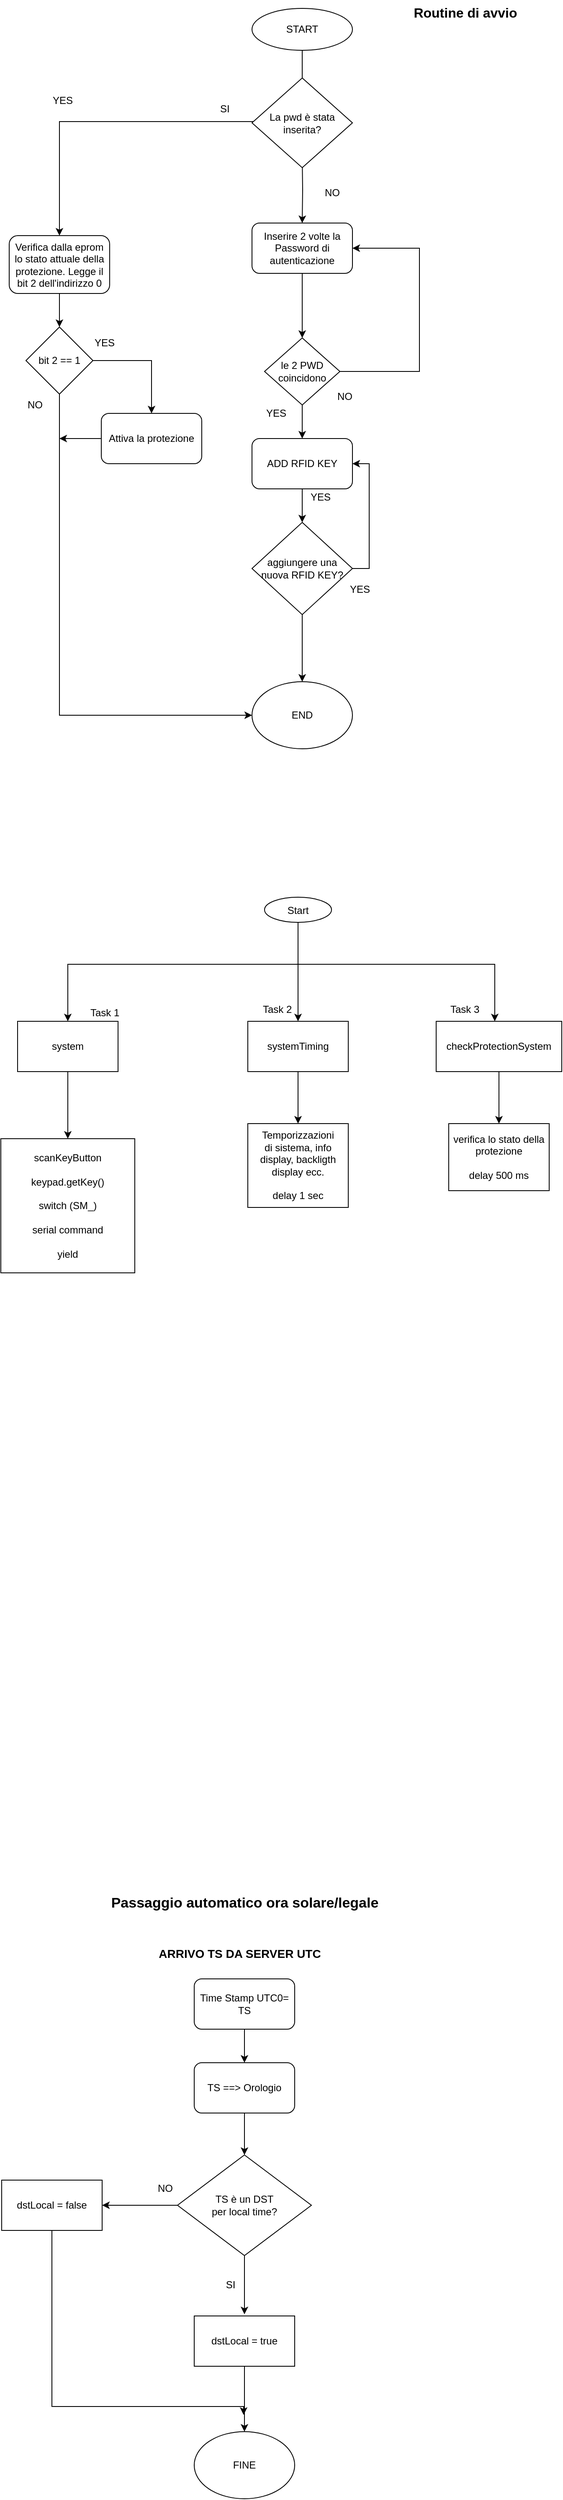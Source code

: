 <mxfile version="12.6.2" type="github">
  <diagram id="GzJ5kb_HZyxEJcBnKKYt" name="Page-1">
    <mxGraphModel dx="1408" dy="749" grid="1" gridSize="10" guides="1" tooltips="1" connect="1" arrows="1" fold="1" page="1" pageScale="1" pageWidth="827" pageHeight="1169" math="0" shadow="0">
      <root>
        <mxCell id="0"/>
        <mxCell id="1" parent="0"/>
        <mxCell id="JQCsbGnRsWV4-WamZks8-3" style="edgeStyle=orthogonalEdgeStyle;rounded=0;orthogonalLoop=1;jettySize=auto;html=1;entryX=0.5;entryY=0;entryDx=0;entryDy=0;" parent="1" source="JQCsbGnRsWV4-WamZks8-1" edge="1">
          <mxGeometry relative="1" as="geometry">
            <mxPoint x="450" y="236" as="targetPoint"/>
          </mxGeometry>
        </mxCell>
        <mxCell id="JQCsbGnRsWV4-WamZks8-1" value="START" style="ellipse;whiteSpace=wrap;html=1;" parent="1" vertex="1">
          <mxGeometry x="390" y="140" width="120" height="50" as="geometry"/>
        </mxCell>
        <mxCell id="93fKd7a6iv3vn6x5iEPO-3" style="edgeStyle=orthogonalEdgeStyle;rounded=0;orthogonalLoop=1;jettySize=auto;html=1;exitX=0.5;exitY=1;exitDx=0;exitDy=0;entryX=0.5;entryY=0;entryDx=0;entryDy=0;" parent="1" target="93fKd7a6iv3vn6x5iEPO-4" edge="1">
          <mxGeometry relative="1" as="geometry">
            <mxPoint x="450" y="316" as="sourcePoint"/>
            <mxPoint x="450" y="348" as="targetPoint"/>
          </mxGeometry>
        </mxCell>
        <mxCell id="93fKd7a6iv3vn6x5iEPO-24" style="edgeStyle=orthogonalEdgeStyle;rounded=0;orthogonalLoop=1;jettySize=auto;html=1;entryX=0.5;entryY=0;entryDx=0;entryDy=0;" parent="1" source="93fKd7a6iv3vn6x5iEPO-15" target="93fKd7a6iv3vn6x5iEPO-23" edge="1">
          <mxGeometry relative="1" as="geometry">
            <Array as="points">
              <mxPoint x="160" y="275"/>
            </Array>
          </mxGeometry>
        </mxCell>
        <mxCell id="93fKd7a6iv3vn6x5iEPO-15" value="La pwd è stata inserita?" style="rhombus;whiteSpace=wrap;html=1;" parent="1" vertex="1">
          <mxGeometry x="390" y="223" width="120" height="107" as="geometry"/>
        </mxCell>
        <mxCell id="JQCsbGnRsWV4-WamZks8-9" value="SI" style="text;html=1;resizable=0;points=[];autosize=1;align=left;verticalAlign=top;spacingTop=-4;" parent="1" vertex="1">
          <mxGeometry x="350" y="250" width="30" height="20" as="geometry"/>
        </mxCell>
        <mxCell id="JQCsbGnRsWV4-WamZks8-13" value="NO" style="text;html=1;resizable=0;points=[];autosize=1;align=left;verticalAlign=top;spacingTop=-4;" parent="1" vertex="1">
          <mxGeometry x="475" y="350" width="30" height="20" as="geometry"/>
        </mxCell>
        <mxCell id="ACOr25gVCpzw2QxYrwrL-36" style="edgeStyle=orthogonalEdgeStyle;rounded=0;orthogonalLoop=1;jettySize=auto;html=1;entryX=0.5;entryY=0;entryDx=0;entryDy=0;" parent="1" source="ACOr25gVCpzw2QxYrwrL-3" target="ACOr25gVCpzw2QxYrwrL-35" edge="1">
          <mxGeometry relative="1" as="geometry"/>
        </mxCell>
        <mxCell id="ACOr25gVCpzw2QxYrwrL-3" value="ADD RFID KEY" style="rounded=1;whiteSpace=wrap;html=1;" parent="1" vertex="1">
          <mxGeometry x="390" y="653" width="120" height="60" as="geometry"/>
        </mxCell>
        <mxCell id="ACOr25gVCpzw2QxYrwrL-33" value="YES" style="text;html=1;resizable=0;points=[];autosize=1;align=left;verticalAlign=top;spacingTop=-4;" parent="1" vertex="1">
          <mxGeometry x="405" y="613" width="40" height="20" as="geometry"/>
        </mxCell>
        <mxCell id="ACOr25gVCpzw2QxYrwrL-37" style="edgeStyle=orthogonalEdgeStyle;rounded=0;orthogonalLoop=1;jettySize=auto;html=1;entryX=0.5;entryY=0;entryDx=0;entryDy=0;" parent="1" source="ACOr25gVCpzw2QxYrwrL-35" target="ufUKAyT2OznpqBrO6CIl-1" edge="1">
          <mxGeometry relative="1" as="geometry">
            <mxPoint x="450" y="1014" as="targetPoint"/>
          </mxGeometry>
        </mxCell>
        <mxCell id="93fKd7a6iv3vn6x5iEPO-14" style="edgeStyle=orthogonalEdgeStyle;rounded=0;orthogonalLoop=1;jettySize=auto;html=1;entryX=1;entryY=0.5;entryDx=0;entryDy=0;" parent="1" source="ACOr25gVCpzw2QxYrwrL-35" target="ACOr25gVCpzw2QxYrwrL-3" edge="1">
          <mxGeometry relative="1" as="geometry">
            <Array as="points">
              <mxPoint x="530" y="808"/>
              <mxPoint x="530" y="683"/>
            </Array>
          </mxGeometry>
        </mxCell>
        <mxCell id="ACOr25gVCpzw2QxYrwrL-35" value="aggiungere una nuova RFID KEY?" style="rhombus;whiteSpace=wrap;html=1;" parent="1" vertex="1">
          <mxGeometry x="390" y="753" width="120" height="110" as="geometry"/>
        </mxCell>
        <mxCell id="ACOr25gVCpzw2QxYrwrL-40" value="YES" style="text;html=1;resizable=0;points=[];autosize=1;align=left;verticalAlign=top;spacingTop=-4;" parent="1" vertex="1">
          <mxGeometry x="505" y="823" width="40" height="20" as="geometry"/>
        </mxCell>
        <mxCell id="ACOr25gVCpzw2QxYrwrL-41" value="NO" style="text;html=1;resizable=0;points=[];autosize=1;align=left;verticalAlign=top;spacingTop=-4;" parent="1" vertex="1">
          <mxGeometry x="449" y="951" width="30" height="20" as="geometry"/>
        </mxCell>
        <mxCell id="ACOr25gVCpzw2QxYrwrL-46" value="NO" style="text;html=1;resizable=0;points=[];autosize=1;align=left;verticalAlign=top;spacingTop=-4;" parent="1" vertex="1">
          <mxGeometry x="490" y="593" width="30" height="20" as="geometry"/>
        </mxCell>
        <mxCell id="ACOr25gVCpzw2QxYrwrL-48" value="YES" style="text;html=1;resizable=0;points=[];autosize=1;align=left;verticalAlign=top;spacingTop=-4;" parent="1" vertex="1">
          <mxGeometry x="458" y="713" width="40" height="20" as="geometry"/>
        </mxCell>
        <mxCell id="ufUKAyT2OznpqBrO6CIl-1" value="END" style="ellipse;whiteSpace=wrap;html=1;" parent="1" vertex="1">
          <mxGeometry x="390" y="943" width="120" height="80" as="geometry"/>
        </mxCell>
        <mxCell id="93fKd7a6iv3vn6x5iEPO-11" value="" style="edgeStyle=orthogonalEdgeStyle;rounded=0;orthogonalLoop=1;jettySize=auto;html=1;" parent="1" source="93fKd7a6iv3vn6x5iEPO-4" target="93fKd7a6iv3vn6x5iEPO-10" edge="1">
          <mxGeometry relative="1" as="geometry"/>
        </mxCell>
        <mxCell id="93fKd7a6iv3vn6x5iEPO-4" value="Inserire 2 volte la Password di autenticazione" style="rounded=1;whiteSpace=wrap;html=1;" parent="1" vertex="1">
          <mxGeometry x="390" y="396" width="120" height="60" as="geometry"/>
        </mxCell>
        <mxCell id="93fKd7a6iv3vn6x5iEPO-13" style="edgeStyle=orthogonalEdgeStyle;rounded=0;orthogonalLoop=1;jettySize=auto;html=1;entryX=0.5;entryY=0;entryDx=0;entryDy=0;" parent="1" source="93fKd7a6iv3vn6x5iEPO-10" target="ACOr25gVCpzw2QxYrwrL-3" edge="1">
          <mxGeometry relative="1" as="geometry"/>
        </mxCell>
        <mxCell id="YXUY36b51AzE6H_P1PPm-1" style="edgeStyle=orthogonalEdgeStyle;rounded=0;orthogonalLoop=1;jettySize=auto;html=1;exitX=1;exitY=0.5;exitDx=0;exitDy=0;entryX=1;entryY=0.5;entryDx=0;entryDy=0;" parent="1" source="93fKd7a6iv3vn6x5iEPO-10" target="93fKd7a6iv3vn6x5iEPO-4" edge="1">
          <mxGeometry relative="1" as="geometry">
            <Array as="points">
              <mxPoint x="590" y="573"/>
              <mxPoint x="590" y="426"/>
            </Array>
          </mxGeometry>
        </mxCell>
        <mxCell id="93fKd7a6iv3vn6x5iEPO-10" value="le 2 PWD coincidono" style="rhombus;whiteSpace=wrap;html=1;" parent="1" vertex="1">
          <mxGeometry x="405" y="533" width="90" height="80" as="geometry"/>
        </mxCell>
        <mxCell id="93fKd7a6iv3vn6x5iEPO-19" value="YES" style="text;html=1;resizable=0;points=[];autosize=1;align=left;verticalAlign=top;spacingTop=-4;" parent="1" vertex="1">
          <mxGeometry x="150" y="240" width="40" height="20" as="geometry"/>
        </mxCell>
        <mxCell id="Wri909QA5275nmI2Alw--4" style="edgeStyle=orthogonalEdgeStyle;rounded=0;orthogonalLoop=1;jettySize=auto;html=1;exitX=0.5;exitY=1;exitDx=0;exitDy=0;" parent="1" source="93fKd7a6iv3vn6x5iEPO-22" target="Wri909QA5275nmI2Alw--3" edge="1">
          <mxGeometry relative="1" as="geometry"/>
        </mxCell>
        <mxCell id="Wri909QA5275nmI2Alw--5" style="edgeStyle=orthogonalEdgeStyle;rounded=0;orthogonalLoop=1;jettySize=auto;html=1;entryX=0.5;entryY=0;entryDx=0;entryDy=0;" parent="1" source="93fKd7a6iv3vn6x5iEPO-22" target="Wri909QA5275nmI2Alw--1" edge="1">
          <mxGeometry relative="1" as="geometry">
            <mxPoint x="170" y="1280" as="targetPoint"/>
            <Array as="points">
              <mxPoint x="445" y="1280"/>
              <mxPoint x="170" y="1280"/>
            </Array>
          </mxGeometry>
        </mxCell>
        <mxCell id="Wri909QA5275nmI2Alw--10" style="edgeStyle=orthogonalEdgeStyle;rounded=0;orthogonalLoop=1;jettySize=auto;html=1;" parent="1" source="93fKd7a6iv3vn6x5iEPO-22" target="Wri909QA5275nmI2Alw--2" edge="1">
          <mxGeometry relative="1" as="geometry">
            <Array as="points">
              <mxPoint x="445" y="1280"/>
              <mxPoint x="680" y="1280"/>
            </Array>
          </mxGeometry>
        </mxCell>
        <mxCell id="93fKd7a6iv3vn6x5iEPO-22" value="Start" style="ellipse" parent="1" vertex="1">
          <mxGeometry x="405" y="1200" width="80" height="30" as="geometry"/>
        </mxCell>
        <mxCell id="93fKd7a6iv3vn6x5iEPO-29" value="" style="edgeStyle=orthogonalEdgeStyle;rounded=0;orthogonalLoop=1;jettySize=auto;html=1;" parent="1" source="93fKd7a6iv3vn6x5iEPO-23" target="93fKd7a6iv3vn6x5iEPO-26" edge="1">
          <mxGeometry relative="1" as="geometry"/>
        </mxCell>
        <mxCell id="93fKd7a6iv3vn6x5iEPO-23" value="Verifica dalla eprom lo stato attuale della protezione. Legge il bit 2 dell&#39;indirizzo 0" style="rounded=1;whiteSpace=wrap;html=1;" parent="1" vertex="1">
          <mxGeometry x="100" y="411" width="120" height="69" as="geometry"/>
        </mxCell>
        <mxCell id="93fKd7a6iv3vn6x5iEPO-31" style="edgeStyle=orthogonalEdgeStyle;rounded=0;orthogonalLoop=1;jettySize=auto;html=1;exitX=1;exitY=0.5;exitDx=0;exitDy=0;entryX=0.5;entryY=0;entryDx=0;entryDy=0;" parent="1" source="93fKd7a6iv3vn6x5iEPO-26" target="93fKd7a6iv3vn6x5iEPO-27" edge="1">
          <mxGeometry relative="1" as="geometry"/>
        </mxCell>
        <mxCell id="93fKd7a6iv3vn6x5iEPO-33" value="" style="edgeStyle=orthogonalEdgeStyle;rounded=0;orthogonalLoop=1;jettySize=auto;html=1;entryX=0;entryY=0.5;entryDx=0;entryDy=0;" parent="1" source="93fKd7a6iv3vn6x5iEPO-26" target="ufUKAyT2OznpqBrO6CIl-1" edge="1">
          <mxGeometry relative="1" as="geometry">
            <mxPoint x="160" y="680" as="targetPoint"/>
            <Array as="points">
              <mxPoint x="160" y="983"/>
            </Array>
          </mxGeometry>
        </mxCell>
        <mxCell id="93fKd7a6iv3vn6x5iEPO-26" value="bit 2 == 1" style="rhombus;whiteSpace=wrap;html=1;" parent="1" vertex="1">
          <mxGeometry x="120" y="520" width="80" height="80" as="geometry"/>
        </mxCell>
        <mxCell id="93fKd7a6iv3vn6x5iEPO-34" style="edgeStyle=orthogonalEdgeStyle;rounded=0;orthogonalLoop=1;jettySize=auto;html=1;" parent="1" source="93fKd7a6iv3vn6x5iEPO-27" edge="1">
          <mxGeometry relative="1" as="geometry">
            <mxPoint x="160" y="653" as="targetPoint"/>
          </mxGeometry>
        </mxCell>
        <mxCell id="93fKd7a6iv3vn6x5iEPO-27" value="Attiva la protezione" style="rounded=1;whiteSpace=wrap;html=1;" parent="1" vertex="1">
          <mxGeometry x="210" y="623" width="120" height="60" as="geometry"/>
        </mxCell>
        <mxCell id="93fKd7a6iv3vn6x5iEPO-30" value="YES" style="text;html=1;resizable=0;points=[];autosize=1;align=left;verticalAlign=top;spacingTop=-4;" parent="1" vertex="1">
          <mxGeometry x="200" y="529" width="40" height="20" as="geometry"/>
        </mxCell>
        <mxCell id="93fKd7a6iv3vn6x5iEPO-35" value="NO" style="text;html=1;resizable=0;points=[];autosize=1;align=left;verticalAlign=top;spacingTop=-4;" parent="1" vertex="1">
          <mxGeometry x="120" y="603" width="30" height="20" as="geometry"/>
        </mxCell>
        <mxCell id="Wri909QA5275nmI2Alw--12" style="edgeStyle=orthogonalEdgeStyle;rounded=0;orthogonalLoop=1;jettySize=auto;html=1;" parent="1" source="Wri909QA5275nmI2Alw--1" target="Wri909QA5275nmI2Alw--11" edge="1">
          <mxGeometry relative="1" as="geometry"/>
        </mxCell>
        <mxCell id="Wri909QA5275nmI2Alw--1" value="system" style="rounded=0;whiteSpace=wrap;html=1;" parent="1" vertex="1">
          <mxGeometry x="110" y="1348" width="120" height="60" as="geometry"/>
        </mxCell>
        <mxCell id="Wri909QA5275nmI2Alw--16" style="edgeStyle=orthogonalEdgeStyle;rounded=0;orthogonalLoop=1;jettySize=auto;html=1;entryX=0.5;entryY=0;entryDx=0;entryDy=0;" parent="1" source="Wri909QA5275nmI2Alw--2" target="Wri909QA5275nmI2Alw--15" edge="1">
          <mxGeometry relative="1" as="geometry"/>
        </mxCell>
        <mxCell id="Wri909QA5275nmI2Alw--2" value="checkProtectionSystem" style="rounded=0;whiteSpace=wrap;html=1;" parent="1" vertex="1">
          <mxGeometry x="610" y="1348" width="150" height="60" as="geometry"/>
        </mxCell>
        <mxCell id="Wri909QA5275nmI2Alw--14" style="edgeStyle=orthogonalEdgeStyle;rounded=0;orthogonalLoop=1;jettySize=auto;html=1;" parent="1" source="Wri909QA5275nmI2Alw--3" target="Wri909QA5275nmI2Alw--13" edge="1">
          <mxGeometry relative="1" as="geometry"/>
        </mxCell>
        <mxCell id="Wri909QA5275nmI2Alw--3" value="systemTiming" style="rounded=0;whiteSpace=wrap;html=1;" parent="1" vertex="1">
          <mxGeometry x="385" y="1348" width="120" height="60" as="geometry"/>
        </mxCell>
        <mxCell id="Wri909QA5275nmI2Alw--7" value="Task 1" style="text;html=1;resizable=0;points=[];autosize=1;align=left;verticalAlign=top;spacingTop=-4;" parent="1" vertex="1">
          <mxGeometry x="195" y="1328" width="50" height="20" as="geometry"/>
        </mxCell>
        <mxCell id="Wri909QA5275nmI2Alw--8" value="Task 2" style="text;html=1;resizable=0;points=[];autosize=1;align=left;verticalAlign=top;spacingTop=-4;" parent="1" vertex="1">
          <mxGeometry x="401" y="1324" width="50" height="20" as="geometry"/>
        </mxCell>
        <mxCell id="Wri909QA5275nmI2Alw--9" value="Task 3" style="text;html=1;resizable=0;points=[];autosize=1;align=left;verticalAlign=top;spacingTop=-4;" parent="1" vertex="1">
          <mxGeometry x="625" y="1324" width="50" height="20" as="geometry"/>
        </mxCell>
        <mxCell id="Wri909QA5275nmI2Alw--11" value="&lt;div&gt;scanKeyButton&lt;/div&gt;&lt;div&gt;&lt;br&gt;&lt;/div&gt;&lt;div&gt;keypad.getKey()&lt;/div&gt;&lt;div&gt;&lt;br&gt;&lt;/div&gt;&lt;div&gt;switch (SM_)&lt;/div&gt;&lt;div&gt;&lt;br&gt;&lt;/div&gt;&lt;div&gt;serial command&lt;br&gt;&lt;/div&gt;&lt;div&gt;&lt;br&gt;&lt;/div&gt;&lt;div&gt;yield&lt;/div&gt;" style="whiteSpace=wrap;html=1;aspect=fixed;" parent="1" vertex="1">
          <mxGeometry x="90" y="1488" width="160" height="160" as="geometry"/>
        </mxCell>
        <mxCell id="Wri909QA5275nmI2Alw--13" value="&lt;div&gt;Temporizzazioni &lt;br&gt;&lt;/div&gt;&lt;div&gt;di sistema, info display, backligth display ecc.&lt;br&gt;&lt;/div&gt;&lt;div&gt;&lt;br&gt;&lt;/div&gt;delay 1 sec " style="rounded=0;whiteSpace=wrap;html=1;" parent="1" vertex="1">
          <mxGeometry x="385" y="1470" width="120" height="100" as="geometry"/>
        </mxCell>
        <mxCell id="Wri909QA5275nmI2Alw--15" value="&lt;div&gt;verifica lo stato della &lt;br&gt;&lt;/div&gt;&lt;div&gt;protezione&lt;br&gt;&lt;/div&gt;&lt;div&gt;&lt;br&gt;&lt;/div&gt;&lt;div&gt;delay 500 ms &lt;/div&gt;" style="rounded=0;whiteSpace=wrap;html=1;" parent="1" vertex="1">
          <mxGeometry x="625" y="1470" width="120" height="80" as="geometry"/>
        </mxCell>
        <mxCell id="YXUY36b51AzE6H_P1PPm-2" value="&lt;font style=&quot;font-size: 16px&quot;&gt;&lt;b&gt;Routine di avvio&lt;/b&gt;&lt;/font&gt;" style="text;html=1;strokeColor=none;fillColor=none;align=center;verticalAlign=middle;whiteSpace=wrap;rounded=0;strokeWidth=4;" parent="1" vertex="1">
          <mxGeometry x="560" y="130" width="170" height="30" as="geometry"/>
        </mxCell>
        <mxCell id="tp3yC6I2WN0LvA1pDuRP-1" value="Passaggio automatico ora solare/legale" style="text;html=1;align=center;verticalAlign=middle;resizable=0;points=[];autosize=1;strokeWidth=2;fontStyle=1;spacing=5;fontSize=17;" parent="1" vertex="1">
          <mxGeometry x="211" y="2380" width="340" height="40" as="geometry"/>
        </mxCell>
        <mxCell id="5UlOc__9nF6X7Jdulwi3-3" value="" style="edgeStyle=orthogonalEdgeStyle;rounded=0;orthogonalLoop=1;jettySize=auto;html=1;" edge="1" parent="1" source="5UlOc__9nF6X7Jdulwi3-1" target="5UlOc__9nF6X7Jdulwi3-2">
          <mxGeometry relative="1" as="geometry"/>
        </mxCell>
        <mxCell id="5UlOc__9nF6X7Jdulwi3-1" value="Time Stamp UTC0= TS" style="rounded=1;whiteSpace=wrap;html=1;" vertex="1" parent="1">
          <mxGeometry x="321" y="2490" width="120" height="60" as="geometry"/>
        </mxCell>
        <mxCell id="5UlOc__9nF6X7Jdulwi3-6" style="edgeStyle=orthogonalEdgeStyle;rounded=0;orthogonalLoop=1;jettySize=auto;html=1;entryX=0.5;entryY=0;entryDx=0;entryDy=0;" edge="1" parent="1" source="5UlOc__9nF6X7Jdulwi3-2" target="5UlOc__9nF6X7Jdulwi3-4">
          <mxGeometry relative="1" as="geometry"/>
        </mxCell>
        <mxCell id="5UlOc__9nF6X7Jdulwi3-2" value="TS ==&amp;gt; Orologio" style="rounded=1;whiteSpace=wrap;html=1;" vertex="1" parent="1">
          <mxGeometry x="321" y="2590" width="120" height="60" as="geometry"/>
        </mxCell>
        <mxCell id="5UlOc__9nF6X7Jdulwi3-9" style="edgeStyle=orthogonalEdgeStyle;rounded=0;orthogonalLoop=1;jettySize=auto;html=1;" edge="1" parent="1" source="5UlOc__9nF6X7Jdulwi3-4">
          <mxGeometry relative="1" as="geometry">
            <mxPoint x="381" y="2890" as="targetPoint"/>
          </mxGeometry>
        </mxCell>
        <mxCell id="5UlOc__9nF6X7Jdulwi3-10" style="edgeStyle=orthogonalEdgeStyle;rounded=0;orthogonalLoop=1;jettySize=auto;html=1;entryX=1;entryY=0.5;entryDx=0;entryDy=0;" edge="1" parent="1" source="5UlOc__9nF6X7Jdulwi3-4" target="5UlOc__9nF6X7Jdulwi3-7">
          <mxGeometry relative="1" as="geometry"/>
        </mxCell>
        <mxCell id="5UlOc__9nF6X7Jdulwi3-4" value="&lt;div&gt;TS è un DST &lt;br&gt;&lt;/div&gt;&lt;div&gt;per local time?&lt;/div&gt;" style="rhombus;whiteSpace=wrap;html=1;" vertex="1" parent="1">
          <mxGeometry x="301" y="2700" width="160" height="120" as="geometry"/>
        </mxCell>
        <mxCell id="5UlOc__9nF6X7Jdulwi3-11" style="edgeStyle=orthogonalEdgeStyle;rounded=0;orthogonalLoop=1;jettySize=auto;html=1;" edge="1" parent="1" source="5UlOc__9nF6X7Jdulwi3-7">
          <mxGeometry relative="1" as="geometry">
            <mxPoint x="380" y="3010" as="targetPoint"/>
            <Array as="points">
              <mxPoint x="151" y="3000"/>
              <mxPoint x="380" y="3000"/>
            </Array>
          </mxGeometry>
        </mxCell>
        <mxCell id="5UlOc__9nF6X7Jdulwi3-7" value="dstLocal = false" style="rounded=0;whiteSpace=wrap;html=1;" vertex="1" parent="1">
          <mxGeometry x="91" y="2730" width="120" height="60" as="geometry"/>
        </mxCell>
        <mxCell id="5UlOc__9nF6X7Jdulwi3-14" style="edgeStyle=orthogonalEdgeStyle;rounded=0;orthogonalLoop=1;jettySize=auto;html=1;entryX=0.5;entryY=0;entryDx=0;entryDy=0;" edge="1" parent="1" source="5UlOc__9nF6X7Jdulwi3-8" target="5UlOc__9nF6X7Jdulwi3-16">
          <mxGeometry relative="1" as="geometry">
            <mxPoint x="381" y="3010" as="targetPoint"/>
          </mxGeometry>
        </mxCell>
        <mxCell id="5UlOc__9nF6X7Jdulwi3-8" value="dstLocal = true" style="rounded=0;whiteSpace=wrap;html=1;" vertex="1" parent="1">
          <mxGeometry x="321" y="2892" width="120" height="60" as="geometry"/>
        </mxCell>
        <mxCell id="5UlOc__9nF6X7Jdulwi3-12" value="NO" style="text;html=1;align=center;verticalAlign=middle;resizable=0;points=[];autosize=1;" vertex="1" parent="1">
          <mxGeometry x="271" y="2730" width="30" height="20" as="geometry"/>
        </mxCell>
        <mxCell id="5UlOc__9nF6X7Jdulwi3-13" value="SI" style="text;html=1;align=center;verticalAlign=middle;resizable=0;points=[];autosize=1;" vertex="1" parent="1">
          <mxGeometry x="349" y="2845" width="30" height="20" as="geometry"/>
        </mxCell>
        <mxCell id="5UlOc__9nF6X7Jdulwi3-15" value="&lt;font style=&quot;font-size: 14px&quot;&gt;&lt;b&gt;ARRIVO TS DA SERVER UTC&lt;/b&gt;&lt;/font&gt;" style="text;html=1;align=center;verticalAlign=middle;resizable=0;points=[];autosize=1;fontStyle=1;spacing=8;" vertex="1" parent="1">
          <mxGeometry x="250" y="2440" width="250" height="40" as="geometry"/>
        </mxCell>
        <mxCell id="5UlOc__9nF6X7Jdulwi3-16" value="FINE" style="ellipse;whiteSpace=wrap;html=1;" vertex="1" parent="1">
          <mxGeometry x="321" y="3030" width="120" height="80" as="geometry"/>
        </mxCell>
      </root>
    </mxGraphModel>
  </diagram>
</mxfile>
